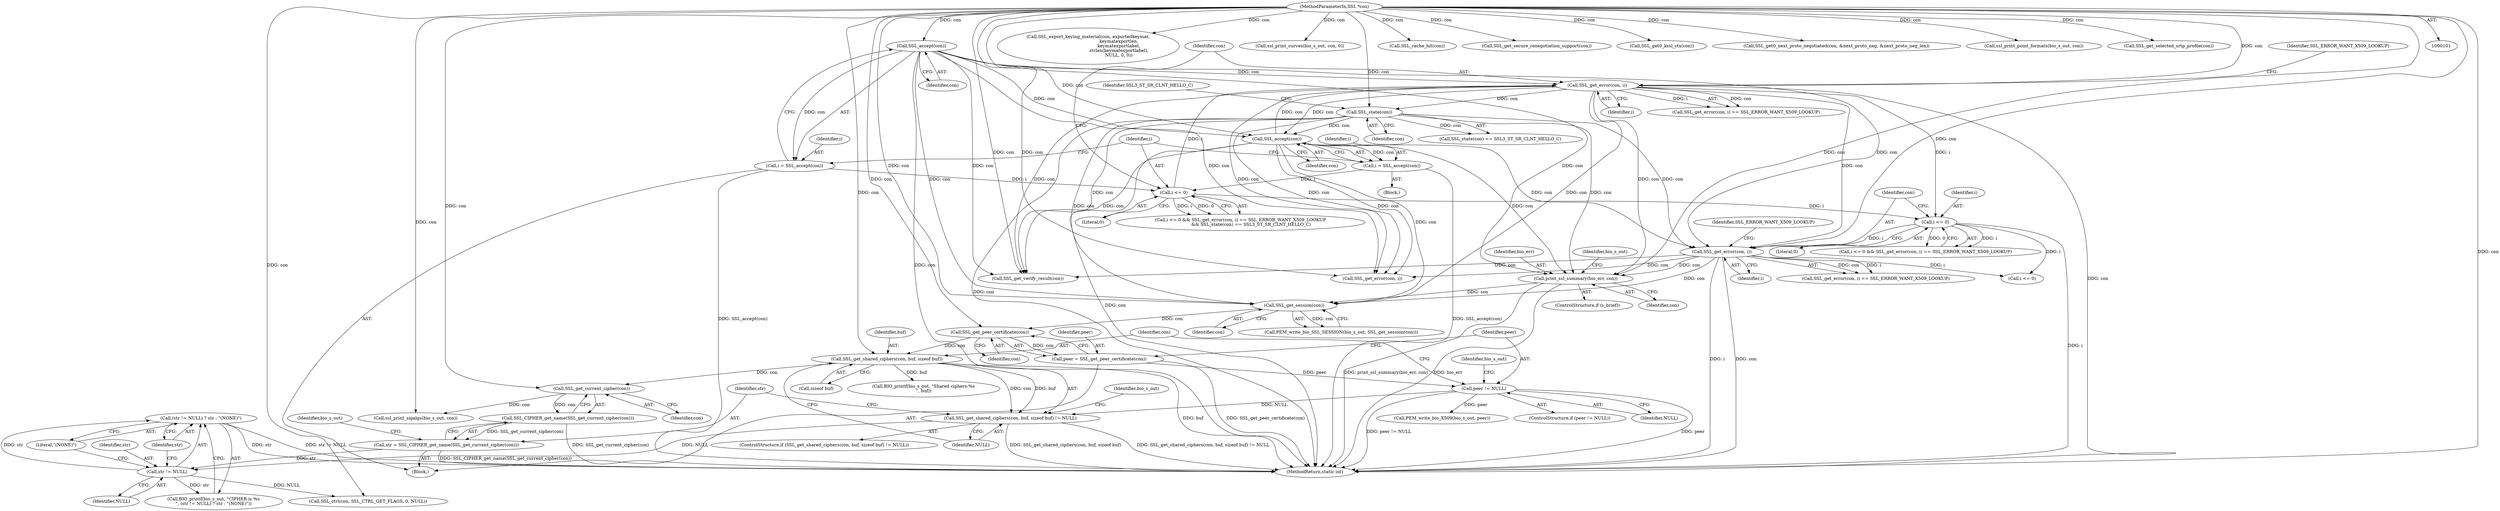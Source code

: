 digraph "0_openssl_259b664f950c2ba66fbf4b0fe5281327904ead21@pointer" {
"1000316" [label="(Call,(str != NULL) ? str : \"(NONE)\")"];
"1000317" [label="(Call,str != NULL)"];
"1000298" [label="(Call,str = SSL_CIPHER_get_name(SSL_get_current_cipher(con)))"];
"1000300" [label="(Call,SSL_CIPHER_get_name(SSL_get_current_cipher(con)))"];
"1000301" [label="(Call,SSL_get_current_cipher(con))"];
"1000288" [label="(Call,SSL_get_shared_ciphers(con, buf, sizeof buf))"];
"1000251" [label="(Call,SSL_get_peer_certificate(con))"];
"1000247" [label="(Call,SSL_get_session(con))"];
"1000125" [label="(Call,SSL_get_error(con, i))"];
"1000139" [label="(Call,SSL_accept(con))"];
"1000115" [label="(Call,SSL_accept(con))"];
"1000102" [label="(MethodParameterIn,SSL *con)"];
"1000130" [label="(Call,SSL_state(con))"];
"1000120" [label="(Call,i <= 0)"];
"1000113" [label="(Call,i = SSL_accept(con))"];
"1000137" [label="(Call,i = SSL_accept(con))"];
"1000147" [label="(Call,SSL_get_error(con, i))"];
"1000143" [label="(Call,i <= 0)"];
"1000242" [label="(Call,print_ssl_summary(bio_err, con))"];
"1000287" [label="(Call,SSL_get_shared_ciphers(con, buf, sizeof buf) != NULL)"];
"1000254" [label="(Call,peer != NULL)"];
"1000249" [label="(Call,peer = SSL_get_peer_certificate(con))"];
"1000321" [label="(Literal,\"(NONE)\")"];
"1000240" [label="(ControlStructure,if (s_brief))"];
"1000116" [label="(Identifier,con)"];
"1000421" [label="(Call,SSL_export_keying_material(con, exportedkeymat,\n                                            keymatexportlen,\n                                            keymatexportlabel,\n                                            strlen(keymatexportlabel),\n                                            NULL, 0, 0))"];
"1000303" [label="(Call,ssl_print_sigalgs(bio_s_out, con))"];
"1000291" [label="(Call,sizeof buf)"];
"1000125" [label="(Call,SSL_get_error(con, i))"];
"1000302" [label="(Identifier,con)"];
"1000300" [label="(Call,SSL_CIPHER_get_name(SSL_get_current_cipher(con)))"];
"1000119" [label="(Call,i <= 0 && SSL_get_error(con, i) == SSL_ERROR_WANT_X509_LOOKUP\n               && SSL_state(con) == SSL3_ST_SR_CLNT_HELLO_C)"];
"1000133" [label="(Block,)"];
"1000309" [label="(Call,ssl_print_curves(bio_s_out, con, 0))"];
"1000140" [label="(Identifier,con)"];
"1000363" [label="(Call,SSL_ctrl(con, SSL_CTRL_GET_FLAGS, 0, NULL))"];
"1000128" [label="(Identifier,SSL_ERROR_WANT_X509_LOOKUP)"];
"1000287" [label="(Call,SSL_get_shared_ciphers(con, buf, sizeof buf) != NULL)"];
"1000290" [label="(Identifier,buf)"];
"1000256" [label="(Identifier,NULL)"];
"1000143" [label="(Call,i <= 0)"];
"1000250" [label="(Identifier,peer)"];
"1000132" [label="(Identifier,SSL3_ST_SR_CLNT_HELLO_C)"];
"1000356" [label="(Call,SSL_cache_hit(con))"];
"1000304" [label="(Identifier,bio_s_out)"];
"1000293" [label="(Identifier,NULL)"];
"1000131" [label="(Identifier,con)"];
"1000390" [label="(Call,SSL_get_secure_renegotiation_support(con))"];
"1000375" [label="(Call,SSL_get0_kssl_ctx(con))"];
"1000127" [label="(Identifier,i)"];
"1000121" [label="(Identifier,i)"];
"1000255" [label="(Identifier,peer)"];
"1000286" [label="(ControlStructure,if (SSL_get_shared_ciphers(con, buf, sizeof buf) != NULL))"];
"1000320" [label="(Identifier,str)"];
"1000318" [label="(Identifier,str)"];
"1000246" [label="(Identifier,bio_s_out)"];
"1000113" [label="(Call,i = SSL_accept(con))"];
"1000316" [label="(Call,(str != NULL) ? str : \"(NONE)\")"];
"1000289" [label="(Identifier,con)"];
"1000322" [label="(Call,SSL_get0_next_proto_negotiated(con, &next_proto_neg, &next_proto_neg_len))"];
"1000249" [label="(Call,peer = SSL_get_peer_certificate(con))"];
"1000137" [label="(Call,i = SSL_accept(con))"];
"1000294" [label="(Call,BIO_printf(bio_s_out, \"Shared ciphers:%s\n\", buf))"];
"1000243" [label="(Identifier,bio_err)"];
"1000288" [label="(Call,SSL_get_shared_ciphers(con, buf, sizeof buf))"];
"1000317" [label="(Call,str != NULL)"];
"1000147" [label="(Call,SSL_get_error(con, i))"];
"1000149" [label="(Identifier,i)"];
"1000242" [label="(Call,print_ssl_summary(bio_err, con))"];
"1000244" [label="(Identifier,con)"];
"1000306" [label="(Call,ssl_print_point_formats(bio_s_out, con))"];
"1000248" [label="(Identifier,con)"];
"1000254" [label="(Call,peer != NULL)"];
"1000301" [label="(Call,SSL_get_current_cipher(con))"];
"1000144" [label="(Identifier,i)"];
"1000129" [label="(Call,SSL_state(con) == SSL3_ST_SR_CLNT_HELLO_C)"];
"1000114" [label="(Identifier,i)"];
"1000124" [label="(Call,SSL_get_error(con, i) == SSL_ERROR_WANT_X509_LOOKUP)"];
"1000138" [label="(Identifier,i)"];
"1000142" [label="(Call,i <= 0 && SSL_get_error(con, i) == SSL_ERROR_WANT_X509_LOOKUP)"];
"1000261" [label="(Call,PEM_write_bio_X509(bio_s_out, peer))"];
"1000295" [label="(Identifier,bio_s_out)"];
"1000251" [label="(Call,SSL_get_peer_certificate(con))"];
"1000298" [label="(Call,str = SSL_CIPHER_get_name(SSL_get_current_cipher(con)))"];
"1000115" [label="(Call,SSL_accept(con))"];
"1000299" [label="(Identifier,str)"];
"1000120" [label="(Call,i <= 0)"];
"1000139" [label="(Call,SSL_accept(con))"];
"1000122" [label="(Literal,0)"];
"1000150" [label="(Identifier,SSL_ERROR_WANT_X509_LOOKUP)"];
"1000253" [label="(ControlStructure,if (peer != NULL))"];
"1000319" [label="(Identifier,NULL)"];
"1000145" [label="(Literal,0)"];
"1000245" [label="(Call,PEM_write_bio_SSL_SESSION(bio_s_out, SSL_get_session(con)))"];
"1000103" [label="(Block,)"];
"1000313" [label="(Call,BIO_printf(bio_s_out, \"CIPHER is %s\n\", (str != NULL) ? str : \"(NONE)\"))"];
"1000252" [label="(Identifier,con)"];
"1000148" [label="(Identifier,con)"];
"1000126" [label="(Identifier,con)"];
"1000345" [label="(Call,SSL_get_selected_srtp_profile(con))"];
"1000102" [label="(MethodParameterIn,SSL *con)"];
"1000462" [label="(MethodReturn,static int)"];
"1000247" [label="(Call,SSL_get_session(con))"];
"1000259" [label="(Identifier,bio_s_out)"];
"1000224" [label="(Call,SSL_get_verify_result(con))"];
"1000179" [label="(Call,SSL_get_error(con, i))"];
"1000130" [label="(Call,SSL_state(con))"];
"1000175" [label="(Call,i <= 0)"];
"1000146" [label="(Call,SSL_get_error(con, i) == SSL_ERROR_WANT_X509_LOOKUP)"];
"1000316" -> "1000313"  [label="AST: "];
"1000316" -> "1000320"  [label="CFG: "];
"1000316" -> "1000321"  [label="CFG: "];
"1000317" -> "1000316"  [label="AST: "];
"1000320" -> "1000316"  [label="AST: "];
"1000321" -> "1000316"  [label="AST: "];
"1000313" -> "1000316"  [label="CFG: "];
"1000316" -> "1000462"  [label="DDG: str"];
"1000316" -> "1000462"  [label="DDG: str != NULL"];
"1000317" -> "1000316"  [label="DDG: str"];
"1000317" -> "1000319"  [label="CFG: "];
"1000318" -> "1000317"  [label="AST: "];
"1000319" -> "1000317"  [label="AST: "];
"1000320" -> "1000317"  [label="CFG: "];
"1000321" -> "1000317"  [label="CFG: "];
"1000317" -> "1000313"  [label="DDG: str"];
"1000298" -> "1000317"  [label="DDG: str"];
"1000287" -> "1000317"  [label="DDG: NULL"];
"1000317" -> "1000363"  [label="DDG: NULL"];
"1000298" -> "1000103"  [label="AST: "];
"1000298" -> "1000300"  [label="CFG: "];
"1000299" -> "1000298"  [label="AST: "];
"1000300" -> "1000298"  [label="AST: "];
"1000304" -> "1000298"  [label="CFG: "];
"1000298" -> "1000462"  [label="DDG: SSL_CIPHER_get_name(SSL_get_current_cipher(con))"];
"1000300" -> "1000298"  [label="DDG: SSL_get_current_cipher(con)"];
"1000300" -> "1000301"  [label="CFG: "];
"1000301" -> "1000300"  [label="AST: "];
"1000300" -> "1000462"  [label="DDG: SSL_get_current_cipher(con)"];
"1000301" -> "1000300"  [label="DDG: con"];
"1000301" -> "1000302"  [label="CFG: "];
"1000302" -> "1000301"  [label="AST: "];
"1000288" -> "1000301"  [label="DDG: con"];
"1000102" -> "1000301"  [label="DDG: con"];
"1000301" -> "1000303"  [label="DDG: con"];
"1000288" -> "1000287"  [label="AST: "];
"1000288" -> "1000291"  [label="CFG: "];
"1000289" -> "1000288"  [label="AST: "];
"1000290" -> "1000288"  [label="AST: "];
"1000291" -> "1000288"  [label="AST: "];
"1000293" -> "1000288"  [label="CFG: "];
"1000288" -> "1000462"  [label="DDG: buf"];
"1000288" -> "1000287"  [label="DDG: con"];
"1000288" -> "1000287"  [label="DDG: buf"];
"1000251" -> "1000288"  [label="DDG: con"];
"1000102" -> "1000288"  [label="DDG: con"];
"1000288" -> "1000294"  [label="DDG: buf"];
"1000251" -> "1000249"  [label="AST: "];
"1000251" -> "1000252"  [label="CFG: "];
"1000252" -> "1000251"  [label="AST: "];
"1000249" -> "1000251"  [label="CFG: "];
"1000251" -> "1000249"  [label="DDG: con"];
"1000247" -> "1000251"  [label="DDG: con"];
"1000102" -> "1000251"  [label="DDG: con"];
"1000247" -> "1000245"  [label="AST: "];
"1000247" -> "1000248"  [label="CFG: "];
"1000248" -> "1000247"  [label="AST: "];
"1000245" -> "1000247"  [label="CFG: "];
"1000247" -> "1000245"  [label="DDG: con"];
"1000125" -> "1000247"  [label="DDG: con"];
"1000139" -> "1000247"  [label="DDG: con"];
"1000147" -> "1000247"  [label="DDG: con"];
"1000242" -> "1000247"  [label="DDG: con"];
"1000115" -> "1000247"  [label="DDG: con"];
"1000130" -> "1000247"  [label="DDG: con"];
"1000102" -> "1000247"  [label="DDG: con"];
"1000125" -> "1000124"  [label="AST: "];
"1000125" -> "1000127"  [label="CFG: "];
"1000126" -> "1000125"  [label="AST: "];
"1000127" -> "1000125"  [label="AST: "];
"1000128" -> "1000125"  [label="CFG: "];
"1000125" -> "1000462"  [label="DDG: con"];
"1000125" -> "1000124"  [label="DDG: con"];
"1000125" -> "1000124"  [label="DDG: i"];
"1000139" -> "1000125"  [label="DDG: con"];
"1000115" -> "1000125"  [label="DDG: con"];
"1000102" -> "1000125"  [label="DDG: con"];
"1000120" -> "1000125"  [label="DDG: i"];
"1000125" -> "1000130"  [label="DDG: con"];
"1000125" -> "1000139"  [label="DDG: con"];
"1000125" -> "1000143"  [label="DDG: i"];
"1000125" -> "1000147"  [label="DDG: con"];
"1000125" -> "1000179"  [label="DDG: con"];
"1000125" -> "1000224"  [label="DDG: con"];
"1000125" -> "1000242"  [label="DDG: con"];
"1000139" -> "1000137"  [label="AST: "];
"1000139" -> "1000140"  [label="CFG: "];
"1000140" -> "1000139"  [label="AST: "];
"1000137" -> "1000139"  [label="CFG: "];
"1000139" -> "1000462"  [label="DDG: con"];
"1000139" -> "1000137"  [label="DDG: con"];
"1000115" -> "1000139"  [label="DDG: con"];
"1000130" -> "1000139"  [label="DDG: con"];
"1000102" -> "1000139"  [label="DDG: con"];
"1000139" -> "1000147"  [label="DDG: con"];
"1000139" -> "1000179"  [label="DDG: con"];
"1000139" -> "1000224"  [label="DDG: con"];
"1000139" -> "1000242"  [label="DDG: con"];
"1000115" -> "1000113"  [label="AST: "];
"1000115" -> "1000116"  [label="CFG: "];
"1000116" -> "1000115"  [label="AST: "];
"1000113" -> "1000115"  [label="CFG: "];
"1000115" -> "1000462"  [label="DDG: con"];
"1000115" -> "1000113"  [label="DDG: con"];
"1000102" -> "1000115"  [label="DDG: con"];
"1000115" -> "1000147"  [label="DDG: con"];
"1000115" -> "1000179"  [label="DDG: con"];
"1000115" -> "1000224"  [label="DDG: con"];
"1000115" -> "1000242"  [label="DDG: con"];
"1000102" -> "1000101"  [label="AST: "];
"1000102" -> "1000462"  [label="DDG: con"];
"1000102" -> "1000130"  [label="DDG: con"];
"1000102" -> "1000147"  [label="DDG: con"];
"1000102" -> "1000179"  [label="DDG: con"];
"1000102" -> "1000224"  [label="DDG: con"];
"1000102" -> "1000242"  [label="DDG: con"];
"1000102" -> "1000303"  [label="DDG: con"];
"1000102" -> "1000306"  [label="DDG: con"];
"1000102" -> "1000309"  [label="DDG: con"];
"1000102" -> "1000322"  [label="DDG: con"];
"1000102" -> "1000345"  [label="DDG: con"];
"1000102" -> "1000356"  [label="DDG: con"];
"1000102" -> "1000363"  [label="DDG: con"];
"1000102" -> "1000375"  [label="DDG: con"];
"1000102" -> "1000390"  [label="DDG: con"];
"1000102" -> "1000421"  [label="DDG: con"];
"1000130" -> "1000129"  [label="AST: "];
"1000130" -> "1000131"  [label="CFG: "];
"1000131" -> "1000130"  [label="AST: "];
"1000132" -> "1000130"  [label="CFG: "];
"1000130" -> "1000462"  [label="DDG: con"];
"1000130" -> "1000129"  [label="DDG: con"];
"1000130" -> "1000147"  [label="DDG: con"];
"1000130" -> "1000179"  [label="DDG: con"];
"1000130" -> "1000224"  [label="DDG: con"];
"1000130" -> "1000242"  [label="DDG: con"];
"1000120" -> "1000119"  [label="AST: "];
"1000120" -> "1000122"  [label="CFG: "];
"1000121" -> "1000120"  [label="AST: "];
"1000122" -> "1000120"  [label="AST: "];
"1000126" -> "1000120"  [label="CFG: "];
"1000119" -> "1000120"  [label="CFG: "];
"1000120" -> "1000119"  [label="DDG: i"];
"1000120" -> "1000119"  [label="DDG: 0"];
"1000113" -> "1000120"  [label="DDG: i"];
"1000137" -> "1000120"  [label="DDG: i"];
"1000120" -> "1000143"  [label="DDG: i"];
"1000113" -> "1000103"  [label="AST: "];
"1000114" -> "1000113"  [label="AST: "];
"1000121" -> "1000113"  [label="CFG: "];
"1000113" -> "1000462"  [label="DDG: SSL_accept(con)"];
"1000137" -> "1000133"  [label="AST: "];
"1000138" -> "1000137"  [label="AST: "];
"1000121" -> "1000137"  [label="CFG: "];
"1000137" -> "1000462"  [label="DDG: SSL_accept(con)"];
"1000147" -> "1000146"  [label="AST: "];
"1000147" -> "1000149"  [label="CFG: "];
"1000148" -> "1000147"  [label="AST: "];
"1000149" -> "1000147"  [label="AST: "];
"1000150" -> "1000147"  [label="CFG: "];
"1000147" -> "1000462"  [label="DDG: i"];
"1000147" -> "1000462"  [label="DDG: con"];
"1000147" -> "1000146"  [label="DDG: con"];
"1000147" -> "1000146"  [label="DDG: i"];
"1000143" -> "1000147"  [label="DDG: i"];
"1000147" -> "1000175"  [label="DDG: i"];
"1000147" -> "1000179"  [label="DDG: con"];
"1000147" -> "1000224"  [label="DDG: con"];
"1000147" -> "1000242"  [label="DDG: con"];
"1000143" -> "1000142"  [label="AST: "];
"1000143" -> "1000145"  [label="CFG: "];
"1000144" -> "1000143"  [label="AST: "];
"1000145" -> "1000143"  [label="AST: "];
"1000148" -> "1000143"  [label="CFG: "];
"1000142" -> "1000143"  [label="CFG: "];
"1000143" -> "1000462"  [label="DDG: i"];
"1000143" -> "1000142"  [label="DDG: i"];
"1000143" -> "1000142"  [label="DDG: 0"];
"1000143" -> "1000175"  [label="DDG: i"];
"1000242" -> "1000240"  [label="AST: "];
"1000242" -> "1000244"  [label="CFG: "];
"1000243" -> "1000242"  [label="AST: "];
"1000244" -> "1000242"  [label="AST: "];
"1000246" -> "1000242"  [label="CFG: "];
"1000242" -> "1000462"  [label="DDG: print_ssl_summary(bio_err, con)"];
"1000242" -> "1000462"  [label="DDG: bio_err"];
"1000287" -> "1000286"  [label="AST: "];
"1000287" -> "1000293"  [label="CFG: "];
"1000293" -> "1000287"  [label="AST: "];
"1000295" -> "1000287"  [label="CFG: "];
"1000299" -> "1000287"  [label="CFG: "];
"1000287" -> "1000462"  [label="DDG: SSL_get_shared_ciphers(con, buf, sizeof buf) != NULL"];
"1000287" -> "1000462"  [label="DDG: SSL_get_shared_ciphers(con, buf, sizeof buf)"];
"1000254" -> "1000287"  [label="DDG: NULL"];
"1000254" -> "1000253"  [label="AST: "];
"1000254" -> "1000256"  [label="CFG: "];
"1000255" -> "1000254"  [label="AST: "];
"1000256" -> "1000254"  [label="AST: "];
"1000259" -> "1000254"  [label="CFG: "];
"1000289" -> "1000254"  [label="CFG: "];
"1000254" -> "1000462"  [label="DDG: peer"];
"1000254" -> "1000462"  [label="DDG: peer != NULL"];
"1000249" -> "1000254"  [label="DDG: peer"];
"1000254" -> "1000261"  [label="DDG: peer"];
"1000249" -> "1000103"  [label="AST: "];
"1000250" -> "1000249"  [label="AST: "];
"1000255" -> "1000249"  [label="CFG: "];
"1000249" -> "1000462"  [label="DDG: SSL_get_peer_certificate(con)"];
}
